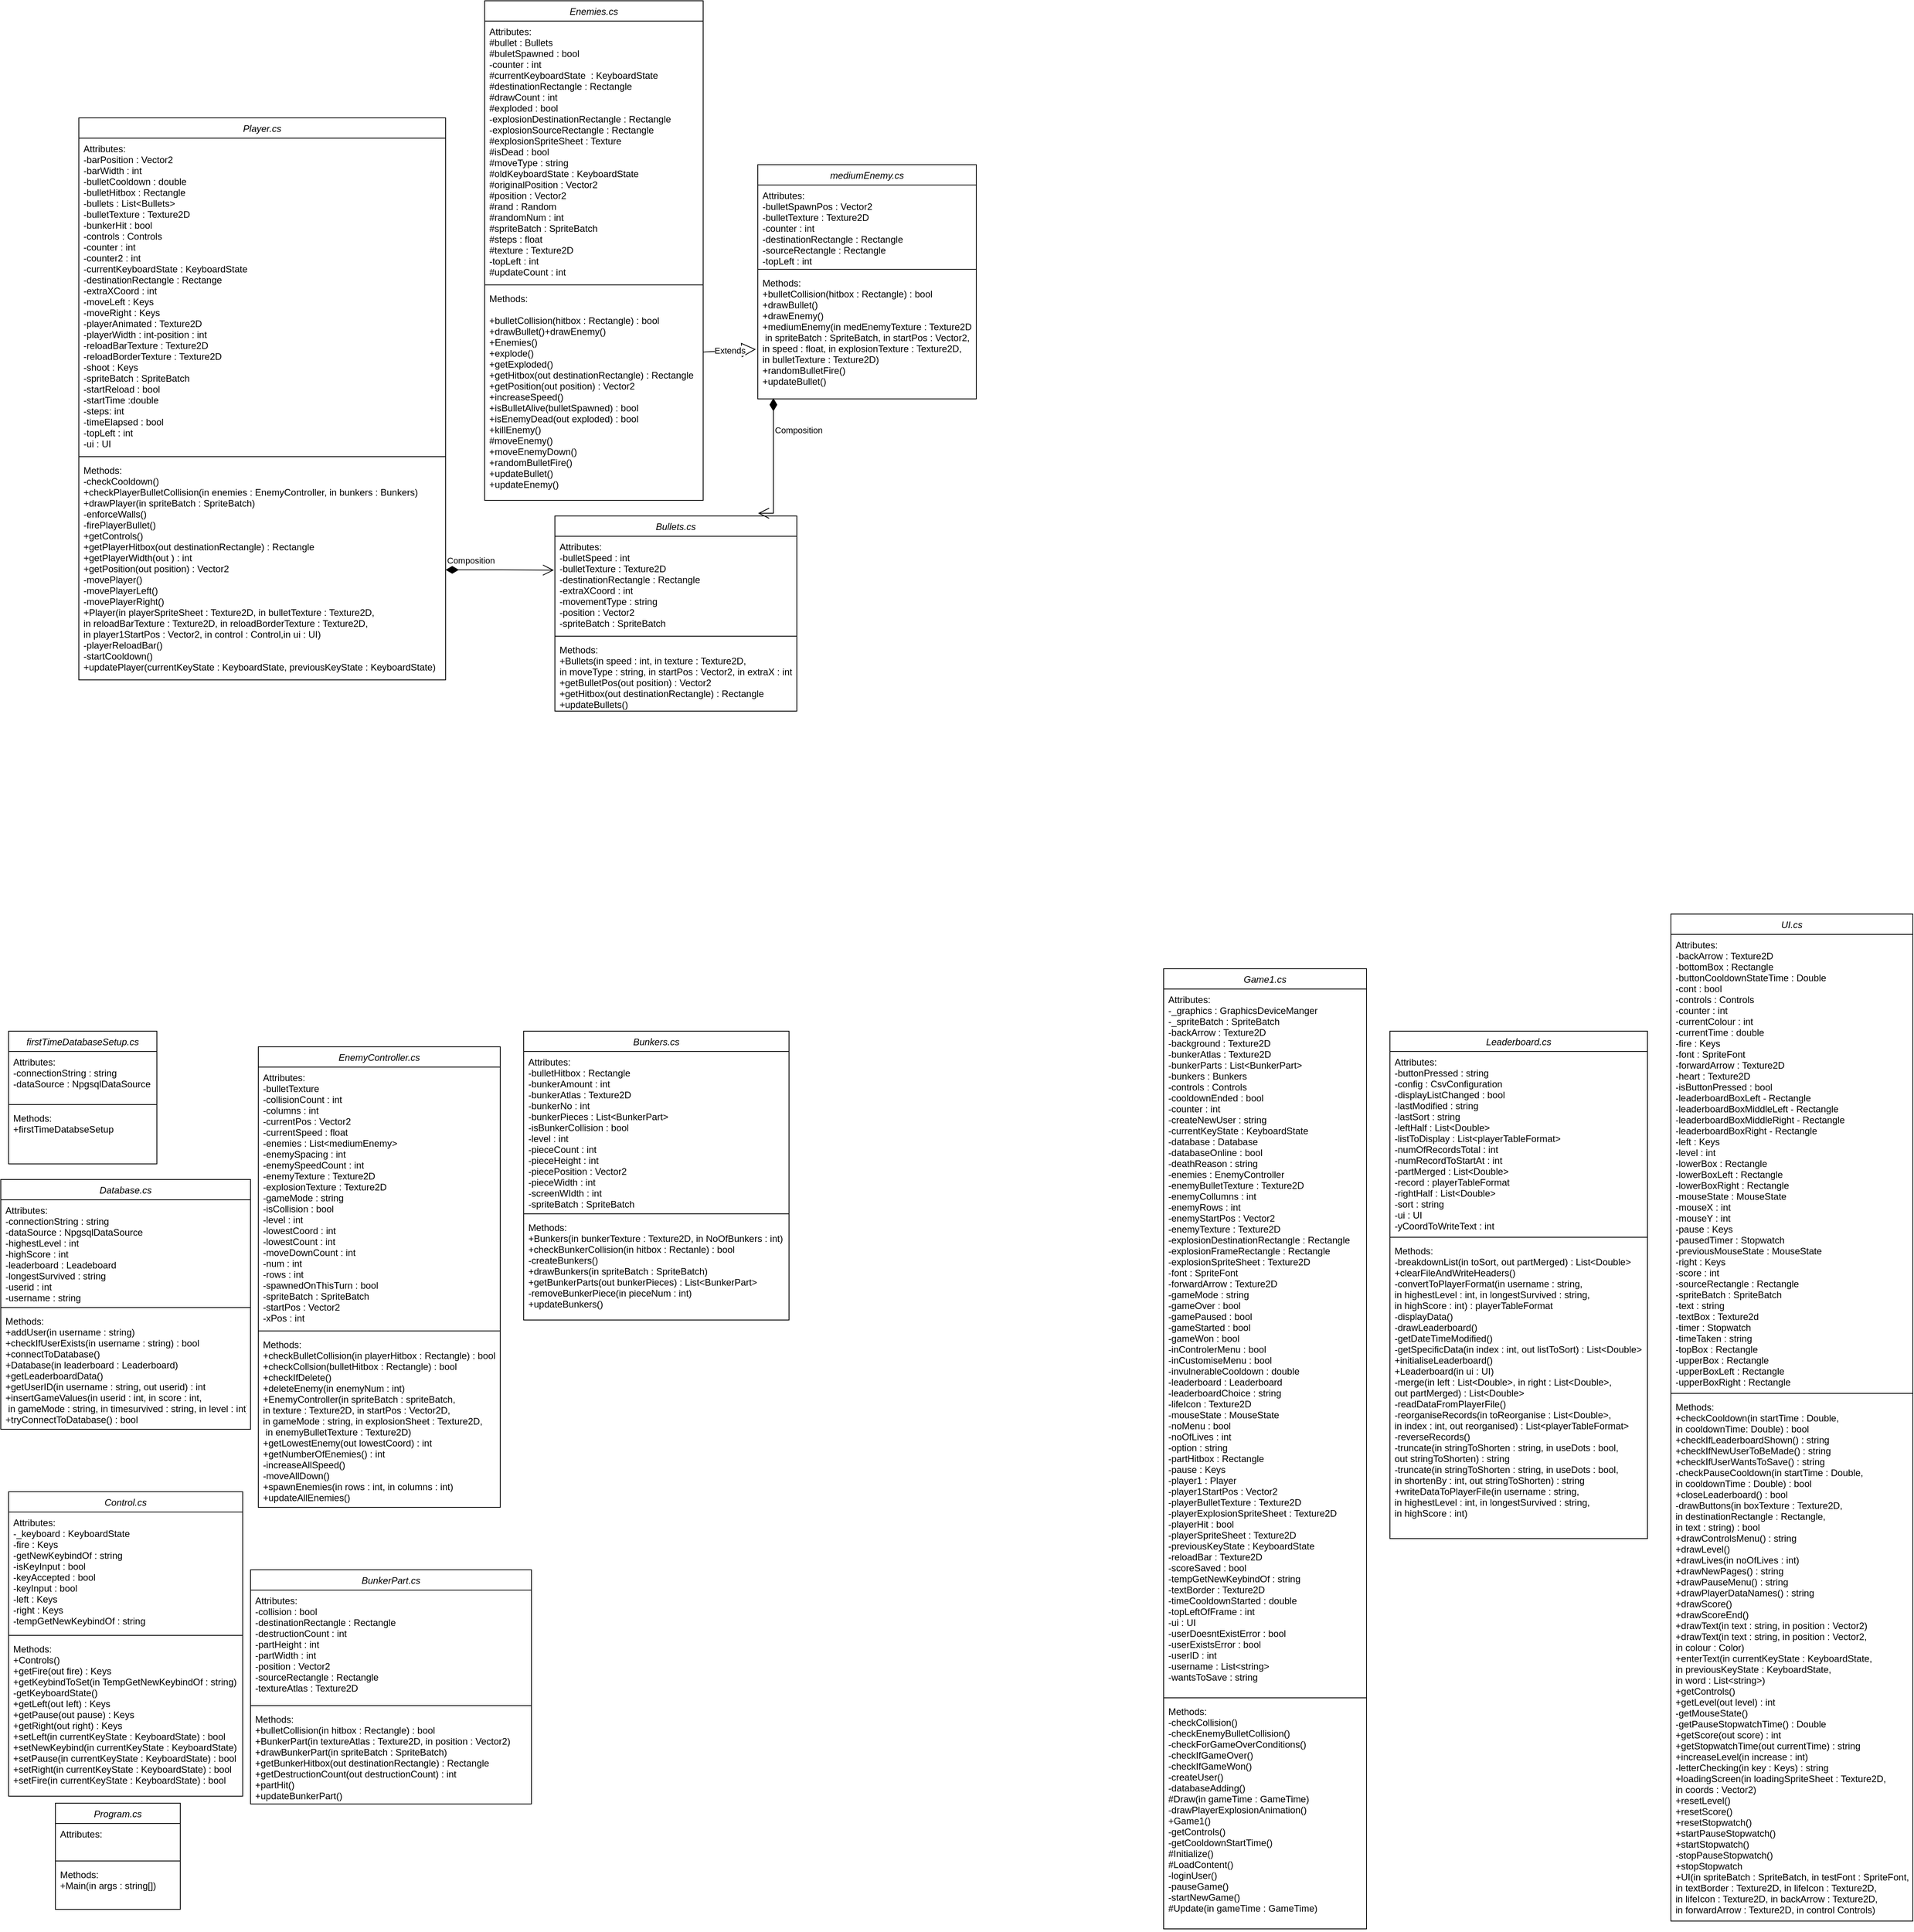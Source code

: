 <mxfile version="26.2.14">
  <diagram id="C5RBs43oDa-KdzZeNtuy" name="Page-1">
    <mxGraphModel dx="2864" dy="3422" grid="1" gridSize="10" guides="1" tooltips="1" connect="1" arrows="1" fold="1" page="1" pageScale="1" pageWidth="827" pageHeight="1169" math="0" shadow="0">
      <root>
        <mxCell id="WIyWlLk6GJQsqaUBKTNV-0" />
        <mxCell id="WIyWlLk6GJQsqaUBKTNV-1" parent="WIyWlLk6GJQsqaUBKTNV-0" />
        <mxCell id="O_Iu7wewRbFOWmEhXOTa-0" value="BunkerPart.cs" style="swimlane;fontStyle=2;align=center;verticalAlign=top;childLayout=stackLayout;horizontal=1;startSize=26;horizontalStack=0;resizeParent=1;resizeLast=0;collapsible=1;marginBottom=0;rounded=0;shadow=0;strokeWidth=1;" parent="WIyWlLk6GJQsqaUBKTNV-1" vertex="1">
          <mxGeometry x="-500" y="700" width="360" height="300" as="geometry">
            <mxRectangle x="230" y="140" width="160" height="26" as="alternateBounds" />
          </mxGeometry>
        </mxCell>
        <mxCell id="O_Iu7wewRbFOWmEhXOTa-1" value="Attributes:&#xa;-collision : bool&#xa;-destinationRectangle : Rectangle&#xa;-destructionCount : int&#xa;-partHeight : int&#xa;-partWidth : int&#xa;-position : Vector2&#xa;-sourceRectangle : Rectangle&#xa;-textureAtlas : Texture2D" style="text;align=left;verticalAlign=top;spacingLeft=4;spacingRight=4;overflow=hidden;rotatable=0;points=[[0,0.5],[1,0.5]];portConstraint=eastwest;" parent="O_Iu7wewRbFOWmEhXOTa-0" vertex="1">
          <mxGeometry y="26" width="360" height="144" as="geometry" />
        </mxCell>
        <mxCell id="O_Iu7wewRbFOWmEhXOTa-4" value="" style="line;html=1;strokeWidth=1;align=left;verticalAlign=middle;spacingTop=-1;spacingLeft=3;spacingRight=3;rotatable=0;labelPosition=right;points=[];portConstraint=eastwest;" parent="O_Iu7wewRbFOWmEhXOTa-0" vertex="1">
          <mxGeometry y="170" width="360" height="8" as="geometry" />
        </mxCell>
        <mxCell id="O_Iu7wewRbFOWmEhXOTa-5" value="Methods:&#xa;+bulletCollision(in hitbox : Rectangle) : bool&#xa;+BunkerPart(in textureAtlas : Texture2D, in position : Vector2)&#xa;+drawBunkerPart(in spriteBatch : SpriteBatch)&#xa;+getBunkerHitbox(out destinationRectangle) : Rectangle&#xa;+getDestructionCount(out destructionCount) : int&#xa;+partHit()&#xa;+updateBunkerPart()&#xa;" style="text;align=left;verticalAlign=top;spacingLeft=4;spacingRight=4;overflow=hidden;rotatable=0;points=[[0,0.5],[1,0.5]];portConstraint=eastwest;" parent="O_Iu7wewRbFOWmEhXOTa-0" vertex="1">
          <mxGeometry y="178" width="360" height="122" as="geometry" />
        </mxCell>
        <mxCell id="5pHdjBUKX7h2DvzLs-W2-0" value="UI.cs" style="swimlane;fontStyle=2;align=center;verticalAlign=top;childLayout=stackLayout;horizontal=1;startSize=26;horizontalStack=0;resizeParent=1;resizeLast=0;collapsible=1;marginBottom=0;rounded=0;shadow=0;strokeWidth=1;" parent="WIyWlLk6GJQsqaUBKTNV-1" vertex="1">
          <mxGeometry x="1320" y="-140" width="310" height="1290" as="geometry">
            <mxRectangle x="230" y="140" width="160" height="26" as="alternateBounds" />
          </mxGeometry>
        </mxCell>
        <mxCell id="5pHdjBUKX7h2DvzLs-W2-1" value="Attributes:&#xa;-backArrow : Texture2D&#xa;-bottomBox : Rectangle&#xa;-buttonCooldownStateTime : Double&#xa;-cont : bool&#xa;-controls : Controls&#xa;-counter : int&#xa;-currentColour : int&#xa;-currentTime : double&#xa;-fire : Keys&#xa;-font : SpriteFont&#xa;-forwardArrow : Texture2D&#xa;-heart : Texture2D&#xa;-isButtonPressed : bool&#xa;-leaderboardBoxLeft - Rectangle&#xa;-leaderboardBoxMiddleLeft - Rectangle&#xa;-leaderboardBoxMiddleRight - Rectangle&#xa;-leaderboardBoxRight - Rectangle&#xa;-left : Keys&#xa;-level : int&#xa;-lowerBox : Rectangle&#xa;-lowerBoxLeft : Rectangle&#xa;-lowerBoxRight : Rectangle&#xa;-mouseState : MouseState&#xa;-mouseX : int&#xa;-mouseY : int&#xa;-pause : Keys&#xa;-pausedTimer : Stopwatch&#xa;-previousMouseState : MouseState&#xa;-right : Keys&#xa;-score : int&#xa;-sourceRectangle : Rectangle&#xa;-spriteBatch : SpriteBatch&#xa;-text : string&#xa;-textBox : Texture2d&#xa;-timer : Stopwatch&#xa;-timeTaken : string&#xa;-topBox : Rectangle&#xa;-upperBox : Rectangle&#xa;-upperBoxLeft : Rectangle&#xa;-upperBoxRight : Rectangle" style="text;align=left;verticalAlign=top;spacingLeft=4;spacingRight=4;overflow=hidden;rotatable=0;points=[[0,0.5],[1,0.5]];portConstraint=eastwest;" parent="5pHdjBUKX7h2DvzLs-W2-0" vertex="1">
          <mxGeometry y="26" width="310" height="584" as="geometry" />
        </mxCell>
        <mxCell id="5pHdjBUKX7h2DvzLs-W2-2" value="" style="line;html=1;strokeWidth=1;align=left;verticalAlign=middle;spacingTop=-1;spacingLeft=3;spacingRight=3;rotatable=0;labelPosition=right;points=[];portConstraint=eastwest;" parent="5pHdjBUKX7h2DvzLs-W2-0" vertex="1">
          <mxGeometry y="610" width="310" height="8" as="geometry" />
        </mxCell>
        <mxCell id="5pHdjBUKX7h2DvzLs-W2-3" value="Methods:&#xa;+checkCooldown(in startTime : Double, &#xa;in cooldownTime: Double) : bool&#xa;+checkIfLeaderboardShown() : string&#xa;+checkIfNewUserToBeMade() : string&#xa;+checkIfUserWantsToSave() : string&#xa;-checkPauseCooldown(in startTime : Double, &#xa;in cooldownTime : Double) : bool&#xa;+closeLeaderboard() : bool&#xa;-drawButtons(in boxTexture : Texture2D, &#xa;in destinationRectangle : Rectangle, &#xa;in text : string) : bool&#xa;+drawControlsMenu() : string&#xa;+drawLevel()&#xa;+drawLives(in noOfLives : int)&#xa;+drawNewPages() : string&#xa;+drawPauseMenu() : string&#xa;+drawPlayerDataNames() : string&#xa;+drawScore()&#xa;+drawScoreEnd()&#xa;+drawText(in text : string, in position : Vector2)&#xa;+drawText(in text : string, in position : Vector2, &#xa;in colour : Color)&#xa;+enterText(in currentKeyState : KeyboardState,&#xa;in previousKeyState : KeyboardState,&#xa;in word : List&lt;string&gt;)&#xa;+getControls()&#xa;+getLevel(out level) : int&#xa;-getMouseState()&#xa;-getPauseStopwatchTime() : Double&#xa;+getScore(out score) : int&#xa;+getStopwatchTime(out currentTime) : string&#xa;+increaseLevel(in increase : int)&#xa;-letterChecking(in key : Keys) : string&#xa;+loadingScreen(in loadingSpriteSheet : Texture2D, &#xa;in coords : Vector2)&#xa;+resetLevel()&#xa;+resetScore()&#xa;+resetStopwatch()&#xa;+startPauseStopwatch()&#xa;+startStopwatch()&#xa;-stopPauseStopwatch()&#xa;+stopStopwatch&#xa;+UI(in spriteBatch : SpriteBatch, in testFont : SpriteFont,&#xa;in textBorder : Texture2D, in lifeIcon : Texture2D, &#xa;in lifeIcon : Texture2D, in backArrow : Texture2D, &#xa;in forwardArrow : Texture2D, in control Controls)" style="text;align=left;verticalAlign=top;spacingLeft=4;spacingRight=4;overflow=hidden;rotatable=0;points=[[0,0.5],[1,0.5]];portConstraint=eastwest;" parent="5pHdjBUKX7h2DvzLs-W2-0" vertex="1">
          <mxGeometry y="618" width="310" height="672" as="geometry" />
        </mxCell>
        <mxCell id="5pHdjBUKX7h2DvzLs-W2-4" value="Bunkers.cs" style="swimlane;fontStyle=2;align=center;verticalAlign=top;childLayout=stackLayout;horizontal=1;startSize=26;horizontalStack=0;resizeParent=1;resizeLast=0;collapsible=1;marginBottom=0;rounded=0;shadow=0;strokeWidth=1;" parent="WIyWlLk6GJQsqaUBKTNV-1" vertex="1">
          <mxGeometry x="-150" y="10" width="340" height="370" as="geometry">
            <mxRectangle x="230" y="140" width="160" height="26" as="alternateBounds" />
          </mxGeometry>
        </mxCell>
        <mxCell id="5pHdjBUKX7h2DvzLs-W2-5" value="Attributes:&#xa;-bulletHitbox : Rectangle&#xa;-bunkerAmount : int&#xa;-bunkerAtlas : Texture2D&#xa;-bunkerNo : int&#xa;-bunkerPieces : List&lt;BunkerPart&gt;&#xa;-isBunkerCollision : bool&#xa;-level : int&#xa;-pieceCount : int&#xa;-pieceHeight : int&#xa;-piecePosition : Vector2&#xa;-pieceWidth : int&#xa;-screenWIdth : int&#xa;-spriteBatch : SpriteBatch" style="text;align=left;verticalAlign=top;spacingLeft=4;spacingRight=4;overflow=hidden;rotatable=0;points=[[0,0.5],[1,0.5]];portConstraint=eastwest;" parent="5pHdjBUKX7h2DvzLs-W2-4" vertex="1">
          <mxGeometry y="26" width="340" height="204" as="geometry" />
        </mxCell>
        <mxCell id="5pHdjBUKX7h2DvzLs-W2-6" value="" style="line;html=1;strokeWidth=1;align=left;verticalAlign=middle;spacingTop=-1;spacingLeft=3;spacingRight=3;rotatable=0;labelPosition=right;points=[];portConstraint=eastwest;" parent="5pHdjBUKX7h2DvzLs-W2-4" vertex="1">
          <mxGeometry y="230" width="340" height="8" as="geometry" />
        </mxCell>
        <mxCell id="5pHdjBUKX7h2DvzLs-W2-7" value="Methods:&#xa;+Bunkers(in bunkerTexture : Texture2D, in NoOfBunkers : int)&#xa;+checkBunkerCollision(in hitbox : Rectanle) : bool&#xa;-createBunkers()&#xa;+drawBunkers(in spriteBatch : SpriteBatch)&#xa;+getBunkerParts(out bunkerPieces) : List&lt;BunkerPart&gt;&#xa;-removeBunkerPiece(in pieceNum : int)&#xa;+updateBunkers()" style="text;align=left;verticalAlign=top;spacingLeft=4;spacingRight=4;overflow=hidden;rotatable=0;points=[[0,0.5],[1,0.5]];portConstraint=eastwest;" parent="5pHdjBUKX7h2DvzLs-W2-4" vertex="1">
          <mxGeometry y="238" width="340" height="132" as="geometry" />
        </mxCell>
        <mxCell id="puJlVjGl2N-9wqyJ1BMS-0" value="Program.cs" style="swimlane;fontStyle=2;align=center;verticalAlign=top;childLayout=stackLayout;horizontal=1;startSize=26;horizontalStack=0;resizeParent=1;resizeLast=0;collapsible=1;marginBottom=0;rounded=0;shadow=0;strokeWidth=1;" parent="WIyWlLk6GJQsqaUBKTNV-1" vertex="1">
          <mxGeometry x="-750" y="999" width="160" height="136" as="geometry">
            <mxRectangle x="230" y="140" width="160" height="26" as="alternateBounds" />
          </mxGeometry>
        </mxCell>
        <mxCell id="puJlVjGl2N-9wqyJ1BMS-1" value="Attributes:&#xa;" style="text;align=left;verticalAlign=top;spacingLeft=4;spacingRight=4;overflow=hidden;rotatable=0;points=[[0,0.5],[1,0.5]];portConstraint=eastwest;" parent="puJlVjGl2N-9wqyJ1BMS-0" vertex="1">
          <mxGeometry y="26" width="160" height="44" as="geometry" />
        </mxCell>
        <mxCell id="puJlVjGl2N-9wqyJ1BMS-2" value="" style="line;html=1;strokeWidth=1;align=left;verticalAlign=middle;spacingTop=-1;spacingLeft=3;spacingRight=3;rotatable=0;labelPosition=right;points=[];portConstraint=eastwest;" parent="puJlVjGl2N-9wqyJ1BMS-0" vertex="1">
          <mxGeometry y="70" width="160" height="8" as="geometry" />
        </mxCell>
        <mxCell id="puJlVjGl2N-9wqyJ1BMS-3" value="Methods:&#xa;+Main(in args : string[])" style="text;align=left;verticalAlign=top;spacingLeft=4;spacingRight=4;overflow=hidden;rotatable=0;points=[[0,0.5],[1,0.5]];portConstraint=eastwest;" parent="puJlVjGl2N-9wqyJ1BMS-0" vertex="1">
          <mxGeometry y="78" width="160" height="58" as="geometry" />
        </mxCell>
        <mxCell id="puJlVjGl2N-9wqyJ1BMS-4" value="firstTimeDatabaseSetup.cs" style="swimlane;fontStyle=2;align=center;verticalAlign=top;childLayout=stackLayout;horizontal=1;startSize=26;horizontalStack=0;resizeParent=1;resizeLast=0;collapsible=1;marginBottom=0;rounded=0;shadow=0;strokeWidth=1;" parent="WIyWlLk6GJQsqaUBKTNV-1" vertex="1">
          <mxGeometry x="-810" y="10" width="190" height="170" as="geometry">
            <mxRectangle x="230" y="140" width="160" height="26" as="alternateBounds" />
          </mxGeometry>
        </mxCell>
        <mxCell id="puJlVjGl2N-9wqyJ1BMS-5" value="Attributes:&#xa;-connectionString : string&#xa;-dataSource : NpgsqlDataSource" style="text;align=left;verticalAlign=top;spacingLeft=4;spacingRight=4;overflow=hidden;rotatable=0;points=[[0,0.5],[1,0.5]];portConstraint=eastwest;" parent="puJlVjGl2N-9wqyJ1BMS-4" vertex="1">
          <mxGeometry y="26" width="190" height="64" as="geometry" />
        </mxCell>
        <mxCell id="puJlVjGl2N-9wqyJ1BMS-6" value="" style="line;html=1;strokeWidth=1;align=left;verticalAlign=middle;spacingTop=-1;spacingLeft=3;spacingRight=3;rotatable=0;labelPosition=right;points=[];portConstraint=eastwest;" parent="puJlVjGl2N-9wqyJ1BMS-4" vertex="1">
          <mxGeometry y="90" width="190" height="8" as="geometry" />
        </mxCell>
        <mxCell id="puJlVjGl2N-9wqyJ1BMS-7" value="Methods:&#xa;+firstTimeDatabseSetup" style="text;align=left;verticalAlign=top;spacingLeft=4;spacingRight=4;overflow=hidden;rotatable=0;points=[[0,0.5],[1,0.5]];portConstraint=eastwest;" parent="puJlVjGl2N-9wqyJ1BMS-4" vertex="1">
          <mxGeometry y="98" width="190" height="58" as="geometry" />
        </mxCell>
        <mxCell id="puJlVjGl2N-9wqyJ1BMS-8" value="Database.cs" style="swimlane;fontStyle=2;align=center;verticalAlign=top;childLayout=stackLayout;horizontal=1;startSize=26;horizontalStack=0;resizeParent=1;resizeLast=0;collapsible=1;marginBottom=0;rounded=0;shadow=0;strokeWidth=1;" parent="WIyWlLk6GJQsqaUBKTNV-1" vertex="1">
          <mxGeometry x="-820" y="200" width="320" height="320" as="geometry">
            <mxRectangle x="230" y="140" width="160" height="26" as="alternateBounds" />
          </mxGeometry>
        </mxCell>
        <mxCell id="puJlVjGl2N-9wqyJ1BMS-9" value="Attributes:&#xa;-connectionString : string&#xa;-dataSource : NpgsqlDataSource&#xa;-highestLevel : int&#xa;-highScore : int&#xa;-leaderboard : Leadeboard&#xa;-longestSurvived : string&#xa;-userid : int&#xa;-username : string" style="text;align=left;verticalAlign=top;spacingLeft=4;spacingRight=4;overflow=hidden;rotatable=0;points=[[0,0.5],[1,0.5]];portConstraint=eastwest;" parent="puJlVjGl2N-9wqyJ1BMS-8" vertex="1">
          <mxGeometry y="26" width="320" height="134" as="geometry" />
        </mxCell>
        <mxCell id="puJlVjGl2N-9wqyJ1BMS-10" value="" style="line;html=1;strokeWidth=1;align=left;verticalAlign=middle;spacingTop=-1;spacingLeft=3;spacingRight=3;rotatable=0;labelPosition=right;points=[];portConstraint=eastwest;" parent="puJlVjGl2N-9wqyJ1BMS-8" vertex="1">
          <mxGeometry y="160" width="320" height="8" as="geometry" />
        </mxCell>
        <mxCell id="puJlVjGl2N-9wqyJ1BMS-11" value="Methods:&#xa;+addUser(in username : string)&#xa;+checkIfUserExists(in username : string) : bool&#xa;+connectToDatabase()&#xa;+Database(in leaderboard : Leaderboard)&#xa;+getLeaderboardData()&#xa;+getUserID(in username : string, out userid) : int&#xa;+insertGameValues(in userid : int, in score : int,&#xa; in gameMode : string, in timesurvived : string, in level : int)&#xa;+tryConnectToDatabase() : bool" style="text;align=left;verticalAlign=top;spacingLeft=4;spacingRight=4;overflow=hidden;rotatable=0;points=[[0,0.5],[1,0.5]];portConstraint=eastwest;" parent="puJlVjGl2N-9wqyJ1BMS-8" vertex="1">
          <mxGeometry y="168" width="320" height="152" as="geometry" />
        </mxCell>
        <mxCell id="puJlVjGl2N-9wqyJ1BMS-13" value="Player.cs" style="swimlane;fontStyle=2;align=center;verticalAlign=top;childLayout=stackLayout;horizontal=1;startSize=26;horizontalStack=0;resizeParent=1;resizeLast=0;collapsible=1;marginBottom=0;rounded=0;shadow=0;strokeWidth=1;" parent="WIyWlLk6GJQsqaUBKTNV-1" vertex="1">
          <mxGeometry x="-720" y="-1160" width="470" height="720" as="geometry">
            <mxRectangle x="230" y="140" width="160" height="26" as="alternateBounds" />
          </mxGeometry>
        </mxCell>
        <mxCell id="puJlVjGl2N-9wqyJ1BMS-14" value="Attributes:&#xa;-barPosition : Vector2&#xa;-barWidth : int&#xa;-bulletCooldown : double&#xa;-bulletHitbox : Rectangle&#xa;-bullets : List&lt;Bullets&gt;&#xa;-bulletTexture : Texture2D&#xa;-bunkerHit : bool&#xa;-controls : Controls&#xa;-counter : int&#xa;-counter2 : int&#xa;-currentKeyboardState : KeyboardState&#xa;-destinationRectangle : Rectange&#xa;-extraXCoord : int&#xa;-moveLeft : Keys&#xa;-moveRight : Keys&#xa;-playerAnimated : Texture2D&#xa;-playerWidth : int-position : int&#xa;-reloadBarTexture : Texture2D&#xa;-reloadBorderTexture : Texture2D&#xa;-shoot : Keys&#xa;-spriteBatch : SpriteBatch&#xa;-startReload : bool&#xa;-startTime :double&#xa;-steps: int&#xa;-timeElapsed : bool&#xa;-topLeft : int&#xa;-ui : UI" style="text;align=left;verticalAlign=top;spacingLeft=4;spacingRight=4;overflow=hidden;rotatable=0;points=[[0,0.5],[1,0.5]];portConstraint=eastwest;" parent="puJlVjGl2N-9wqyJ1BMS-13" vertex="1">
          <mxGeometry y="26" width="470" height="404" as="geometry" />
        </mxCell>
        <mxCell id="puJlVjGl2N-9wqyJ1BMS-15" value="" style="line;html=1;strokeWidth=1;align=left;verticalAlign=middle;spacingTop=-1;spacingLeft=3;spacingRight=3;rotatable=0;labelPosition=right;points=[];portConstraint=eastwest;" parent="puJlVjGl2N-9wqyJ1BMS-13" vertex="1">
          <mxGeometry y="430" width="470" height="8" as="geometry" />
        </mxCell>
        <mxCell id="puJlVjGl2N-9wqyJ1BMS-16" value="Methods:&#xa;-checkCooldown()&#xa;+checkPlayerBulletCollision(in enemies : EnemyController, in bunkers : Bunkers)&#xa;+drawPlayer(in spriteBatch : SpriteBatch)&#xa;-enforceWalls()&#xa;-firePlayerBullet()&#xa;+getControls()&#xa;+getPlayerHitbox(out destinationRectangle) : Rectangle&#xa;+getPlayerWidth(out ) : int&#xa;+getPosition(out position) : Vector2&#xa;-movePlayer()&#xa;-movePlayerLeft()&#xa;-movePlayerRight()&#xa;+Player(in playerSpriteSheet : Texture2D, in bulletTexture : Texture2D, &#xa;in reloadBarTexture : Texture2D, in reloadBorderTexture : Texture2D,&#xa;in player1StartPos : Vector2, in control : Control,in ui : UI)&#xa;-playerReloadBar()&#xa;-startCooldown()&#xa;+updatePlayer(currentKeyState : KeyboardState, previousKeyState : KeyboardState)" style="text;align=left;verticalAlign=top;spacingLeft=4;spacingRight=4;overflow=hidden;rotatable=0;points=[[0,0.5],[1,0.5]];portConstraint=eastwest;" parent="puJlVjGl2N-9wqyJ1BMS-13" vertex="1">
          <mxGeometry y="438" width="470" height="282" as="geometry" />
        </mxCell>
        <mxCell id="puJlVjGl2N-9wqyJ1BMS-17" value="Control.cs" style="swimlane;fontStyle=2;align=center;verticalAlign=top;childLayout=stackLayout;horizontal=1;startSize=26;horizontalStack=0;resizeParent=1;resizeLast=0;collapsible=1;marginBottom=0;rounded=0;shadow=0;strokeWidth=1;" parent="WIyWlLk6GJQsqaUBKTNV-1" vertex="1">
          <mxGeometry x="-810" y="600" width="300" height="390" as="geometry">
            <mxRectangle x="230" y="140" width="160" height="26" as="alternateBounds" />
          </mxGeometry>
        </mxCell>
        <mxCell id="puJlVjGl2N-9wqyJ1BMS-18" value="Attributes:&#xa;-_keyboard : KeyboardState&#xa;-fire : Keys&#xa;-getNewKeybindOf : string&#xa;-isKeyInput : bool&#xa;-keyAccepted : bool&#xa;-keyInput : bool&#xa;-left : Keys&#xa;-right : Keys&#xa;-tempGetNewKeybindOf : string" style="text;align=left;verticalAlign=top;spacingLeft=4;spacingRight=4;overflow=hidden;rotatable=0;points=[[0,0.5],[1,0.5]];portConstraint=eastwest;" parent="puJlVjGl2N-9wqyJ1BMS-17" vertex="1">
          <mxGeometry y="26" width="300" height="154" as="geometry" />
        </mxCell>
        <mxCell id="puJlVjGl2N-9wqyJ1BMS-19" value="" style="line;html=1;strokeWidth=1;align=left;verticalAlign=middle;spacingTop=-1;spacingLeft=3;spacingRight=3;rotatable=0;labelPosition=right;points=[];portConstraint=eastwest;" parent="puJlVjGl2N-9wqyJ1BMS-17" vertex="1">
          <mxGeometry y="180" width="300" height="8" as="geometry" />
        </mxCell>
        <mxCell id="puJlVjGl2N-9wqyJ1BMS-20" value="Methods:&#xa;+Controls()&#xa;+getFire(out fire) : Keys&#xa;+getKeybindToSet(in TempGetNewKeybindOf : string)&#xa;-getKeyboardState()&#xa;+getLeft(out left) : Keys&#xa;+getPause(out pause) : Keys&#xa;+getRight(out right) : Keys&#xa;+setLeft(in currentKeyState : KeyboardState) : bool&#xa;+setNewKeybind(in currentKeyState : KeyboardState)&#xa;+setPause(in currentKeyState : KeyboardState) : bool&#xa;+setRight(in currentKeyState : KeyboardState) : bool&#xa;+setFire(in currentKeyState : KeyboardState) : bool" style="text;align=left;verticalAlign=top;spacingLeft=4;spacingRight=4;overflow=hidden;rotatable=0;points=[[0,0.5],[1,0.5]];portConstraint=eastwest;" parent="puJlVjGl2N-9wqyJ1BMS-17" vertex="1">
          <mxGeometry y="188" width="300" height="202" as="geometry" />
        </mxCell>
        <mxCell id="6Az2789tN1aCk9sbKC3_-0" value="Bullets.cs" style="swimlane;fontStyle=2;align=center;verticalAlign=top;childLayout=stackLayout;horizontal=1;startSize=26;horizontalStack=0;resizeParent=1;resizeLast=0;collapsible=1;marginBottom=0;rounded=0;shadow=0;strokeWidth=1;" parent="WIyWlLk6GJQsqaUBKTNV-1" vertex="1">
          <mxGeometry x="-110" y="-650" width="310" height="250" as="geometry">
            <mxRectangle x="230" y="140" width="160" height="26" as="alternateBounds" />
          </mxGeometry>
        </mxCell>
        <mxCell id="6Az2789tN1aCk9sbKC3_-1" value="Attributes:&#xa;-bulletSpeed : int&#xa;-bulletTexture : Texture2D&#xa;-destinationRectangle : Rectangle&#xa;-extraXCoord : int&#xa;-movementType : string&#xa;-position : Vector2&#xa;-spriteBatch : SpriteBatch" style="text;align=left;verticalAlign=top;spacingLeft=4;spacingRight=4;overflow=hidden;rotatable=0;points=[[0,0.5],[1,0.5]];portConstraint=eastwest;" parent="6Az2789tN1aCk9sbKC3_-0" vertex="1">
          <mxGeometry y="26" width="310" height="124" as="geometry" />
        </mxCell>
        <mxCell id="6Az2789tN1aCk9sbKC3_-2" value="" style="line;html=1;strokeWidth=1;align=left;verticalAlign=middle;spacingTop=-1;spacingLeft=3;spacingRight=3;rotatable=0;labelPosition=right;points=[];portConstraint=eastwest;" parent="6Az2789tN1aCk9sbKC3_-0" vertex="1">
          <mxGeometry y="150" width="310" height="8" as="geometry" />
        </mxCell>
        <mxCell id="6Az2789tN1aCk9sbKC3_-3" value="Methods:&#xa;+Bullets(in speed : int, in texture : Texture2D, &#xa;in moveType : string, in startPos : Vector2, in extraX : int&#xa;+getBulletPos(out position) : Vector2&#xa;+getHitbox(out destinationRectangle) : Rectangle&#xa;+updateBullets()" style="text;align=left;verticalAlign=top;spacingLeft=4;spacingRight=4;overflow=hidden;rotatable=0;points=[[0,0.5],[1,0.5]];portConstraint=eastwest;" parent="6Az2789tN1aCk9sbKC3_-0" vertex="1">
          <mxGeometry y="158" width="310" height="92" as="geometry" />
        </mxCell>
        <mxCell id="6Az2789tN1aCk9sbKC3_-4" value="EnemyController.cs" style="swimlane;fontStyle=2;align=center;verticalAlign=top;childLayout=stackLayout;horizontal=1;startSize=26;horizontalStack=0;resizeParent=1;resizeLast=0;collapsible=1;marginBottom=0;rounded=0;shadow=0;strokeWidth=1;" parent="WIyWlLk6GJQsqaUBKTNV-1" vertex="1">
          <mxGeometry x="-490" y="30" width="310" height="590" as="geometry">
            <mxRectangle x="230" y="140" width="160" height="26" as="alternateBounds" />
          </mxGeometry>
        </mxCell>
        <mxCell id="6Az2789tN1aCk9sbKC3_-5" value="Attributes:&#xa;-bulletTexture&#xa;-collisionCount : int&#xa;-columns : int&#xa;-currentPos : Vector2&#xa;-currentSpeed : float&#xa;-enemies : List&lt;mediumEnemy&gt;&#xa;-enemySpacing : int&#xa;-enemySpeedCount : int&#xa;-enemyTexture : Texture2D&#xa;-explosionTexture : Texture2D&#xa;-gameMode : string&#xa;-isCollision : bool&#xa;-level : int&#xa;-lowestCoord : int&#xa;-lowestCount : int&#xa;-moveDownCount : int&#xa;-num : int&#xa;-rows : int&#xa;-spawnedOnThisTurn : bool&#xa;-spriteBatch : SpriteBatch&#xa;-startPos : Vector2&#xa;-xPos : int" style="text;align=left;verticalAlign=top;spacingLeft=4;spacingRight=4;overflow=hidden;rotatable=0;points=[[0,0.5],[1,0.5]];portConstraint=eastwest;" parent="6Az2789tN1aCk9sbKC3_-4" vertex="1">
          <mxGeometry y="26" width="310" height="334" as="geometry" />
        </mxCell>
        <mxCell id="6Az2789tN1aCk9sbKC3_-6" value="" style="line;html=1;strokeWidth=1;align=left;verticalAlign=middle;spacingTop=-1;spacingLeft=3;spacingRight=3;rotatable=0;labelPosition=right;points=[];portConstraint=eastwest;" parent="6Az2789tN1aCk9sbKC3_-4" vertex="1">
          <mxGeometry y="360" width="310" height="8" as="geometry" />
        </mxCell>
        <mxCell id="6Az2789tN1aCk9sbKC3_-7" value="Methods:&#xa;+checkBulletCollision(in playerHitbox : Rectangle) : bool&#xa;+checkCollsion(bulletHitbox : Rectangle) : bool&#xa;+checkIfDelete()&#xa;+deleteEnemy(in enemyNum : int)&#xa;+EnemyController(in spriteBatch : spriteBatch, &#xa;in texture : Texture2D, in startPos : Vector2D, &#xa;in gameMode : string, in explosionSheet : Texture2D,&#xa; in enemyBulletTexture : Texture2D)&#xa;+getLowestEnemy(out lowestCoord) : int&#xa;+getNumberOfEnemies() : int&#xa;-increaseAllSpeed()&#xa;-moveAllDown()&#xa;+spawnEnemies(in rows : int, in columns : int)&#xa;+updateAllEnemies()" style="text;align=left;verticalAlign=top;spacingLeft=4;spacingRight=4;overflow=hidden;rotatable=0;points=[[0,0.5],[1,0.5]];portConstraint=eastwest;" parent="6Az2789tN1aCk9sbKC3_-4" vertex="1">
          <mxGeometry y="368" width="310" height="222" as="geometry" />
        </mxCell>
        <mxCell id="6Az2789tN1aCk9sbKC3_-8" value="Game1.cs" style="swimlane;fontStyle=2;align=center;verticalAlign=top;childLayout=stackLayout;horizontal=1;startSize=26;horizontalStack=0;resizeParent=1;resizeLast=0;collapsible=1;marginBottom=0;rounded=0;shadow=0;strokeWidth=1;" parent="WIyWlLk6GJQsqaUBKTNV-1" vertex="1">
          <mxGeometry x="670" y="-70" width="260" height="1230" as="geometry">
            <mxRectangle x="230" y="140" width="160" height="26" as="alternateBounds" />
          </mxGeometry>
        </mxCell>
        <mxCell id="6Az2789tN1aCk9sbKC3_-9" value="Attributes:&#xa;-_graphics : GraphicsDeviceManger&#xa;-_spriteBatch : SpriteBatch&#xa;-backArrow : Texture2D&#xa;-background : Texture2D&#xa;-bunkerAtlas : Texture2D&#xa;-bunkerParts : List&lt;BunkerPart&gt;&#xa;-bunkers : Bunkers&#xa;-controls : Controls&#xa;-cooldownEnded : bool&#xa;-counter : int&#xa;-createNewUser : string&#xa;-currentKeyState : KeyboardState&#xa;-database : Database&#xa;-databaseOnline : bool&#xa;-deathReason : string&#xa;-enemies : EnemyController&#xa;-enemyBulletTexture : Texture2D&#xa;-enemyCollumns : int&#xa;-enemyRows : int&#xa;-enemyStartPos : Vector2&#xa;-enemyTexture : Texture2D&#xa;-explosionDestinationRectangle : Rectangle&#xa;-explosionFrameRectangle : Rectangle&#xa;-explosionSpriteSheet : Texture2D&#xa;-font : SpriteFont&#xa;-forwardArrow : Texture2D&#xa;-gameMode : string&#xa;-gameOver : bool&#xa;-gamePaused : bool&#xa;-gameStarted : bool&#xa;-gameWon : bool&#xa;-inControlerMenu : bool&#xa;-inCustomiseMenu : bool&#xa;-invulnerableCooldown : double&#xa;-leaderboard : Leaderboard&#xa;-leaderboardChoice : string&#xa;-lifeIcon : Texture2D&#xa;-mouseState : MouseState&#xa;-noMenu : bool&#xa;-noOfLives : int&#xa;-option : string&#xa;-partHitbox : Rectangle&#xa;-pause : Keys&#xa;-player1 : Player&#xa;-player1StartPos : Vector2&#xa;-playerBulletTexture : Texture2D&#xa;-playerExplosionSpriteSheet : Texture2D&#xa;-playerHit : bool&#xa;-playerSpriteSheet : Texture2D&#xa;-previousKeyState : KeyboardState&#xa;-reloadBar : Texture2D&#xa;-scoreSaved : bool&#xa;-tempGetNewKeybindOf : string&#xa;-textBorder : Texture2D&#xa;-timeCooldownStarted : double&#xa;-topLeftOfFrame : int&#xa;-ui : UI&#xa;-userDoesntExistError : bool&#xa;-userExistsError : bool&#xa;-userID : int&#xa;-username : List&lt;string&gt;&#xa;-wantsToSave : string" style="text;align=left;verticalAlign=top;spacingLeft=4;spacingRight=4;overflow=hidden;rotatable=0;points=[[0,0.5],[1,0.5]];portConstraint=eastwest;" parent="6Az2789tN1aCk9sbKC3_-8" vertex="1">
          <mxGeometry y="26" width="260" height="904" as="geometry" />
        </mxCell>
        <mxCell id="6Az2789tN1aCk9sbKC3_-10" value="" style="line;html=1;strokeWidth=1;align=left;verticalAlign=middle;spacingTop=-1;spacingLeft=3;spacingRight=3;rotatable=0;labelPosition=right;points=[];portConstraint=eastwest;" parent="6Az2789tN1aCk9sbKC3_-8" vertex="1">
          <mxGeometry y="930" width="260" height="8" as="geometry" />
        </mxCell>
        <mxCell id="6Az2789tN1aCk9sbKC3_-11" value="Methods:&#xa;-checkCollision()&#xa;-checkEnemyBulletCollision()&#xa;-checkForGameOverConditions()&#xa;-checkIfGameOver()&#xa;-checkIfGameWon()&#xa;-createUser()&#xa;-databaseAdding()&#xa;#Draw(in gameTime : GameTime)&#xa;-drawPlayerExplosionAnimation()&#xa;+Game1()&#xa;-getControls()&#xa;-getCooldownStartTime()&#xa;#Initialize()&#xa;#LoadContent()&#xa;-loginUser()&#xa;-pauseGame()&#xa;-startNewGame()&#xa;#Update(in gameTime : GameTime)" style="text;align=left;verticalAlign=top;spacingLeft=4;spacingRight=4;overflow=hidden;rotatable=0;points=[[0,0.5],[1,0.5]];portConstraint=eastwest;" parent="6Az2789tN1aCk9sbKC3_-8" vertex="1">
          <mxGeometry y="938" width="260" height="292" as="geometry" />
        </mxCell>
        <mxCell id="6Az2789tN1aCk9sbKC3_-16" value="Leaderboard.cs" style="swimlane;fontStyle=2;align=center;verticalAlign=top;childLayout=stackLayout;horizontal=1;startSize=26;horizontalStack=0;resizeParent=1;resizeLast=0;collapsible=1;marginBottom=0;rounded=0;shadow=0;strokeWidth=1;" parent="WIyWlLk6GJQsqaUBKTNV-1" vertex="1">
          <mxGeometry x="960" y="10" width="330" height="650" as="geometry">
            <mxRectangle x="230" y="140" width="160" height="26" as="alternateBounds" />
          </mxGeometry>
        </mxCell>
        <mxCell id="6Az2789tN1aCk9sbKC3_-17" value="Attributes:&#xa;-buttonPressed : string&#xa;-config : CsvConfiguration&#xa;-displayListChanged : bool&#xa;-lastModified : string&#xa;-lastSort : string&#xa;-leftHalf : List&lt;Double&gt;&#xa;-listToDisplay : List&lt;playerTableFormat&gt;&#xa;-numOfRecordsTotal : int&#xa;-numRecordToStartAt : int&#xa;-partMerged : List&lt;Double&gt;&#xa;-record : playerTableFormat&#xa;-rightHalf : List&lt;Double&gt;&#xa;-sort : string&#xa;-ui : UI&#xa;-yCoordToWriteText : int" style="text;align=left;verticalAlign=top;spacingLeft=4;spacingRight=4;overflow=hidden;rotatable=0;points=[[0,0.5],[1,0.5]];portConstraint=eastwest;" parent="6Az2789tN1aCk9sbKC3_-16" vertex="1">
          <mxGeometry y="26" width="330" height="234" as="geometry" />
        </mxCell>
        <mxCell id="6Az2789tN1aCk9sbKC3_-18" value="" style="line;html=1;strokeWidth=1;align=left;verticalAlign=middle;spacingTop=-1;spacingLeft=3;spacingRight=3;rotatable=0;labelPosition=right;points=[];portConstraint=eastwest;" parent="6Az2789tN1aCk9sbKC3_-16" vertex="1">
          <mxGeometry y="260" width="330" height="8" as="geometry" />
        </mxCell>
        <mxCell id="6Az2789tN1aCk9sbKC3_-19" value="Methods:&#xa;-breakdownList(in toSort, out partMerged) : List&lt;Double&gt;&#xa;+clearFileAndWriteHeaders()&#xa;-convertToPlayerFormat(in username : string, &#xa;in highestLevel : int, in longestSurvived : string, &#xa;in highScore : int) : playerTableFormat&#xa;-displayData()&#xa;-drawLeaderboard()&#xa;-getDateTimeModified()&#xa;-getSpecificData(in index : int, out listToSort) : List&lt;Double&gt;&#xa;+initialiseLeaderboard()&#xa;+Leaderboard(in ui : UI)&#xa;-merge(in left : List&lt;Double&gt;, in right : List&lt;Double&gt;, &#xa;out partMerged) : List&lt;Double&gt;&#xa;-readDataFromPlayerFile()&#xa;-reorganiseRecords(in toReorganise : List&lt;Double&gt;, &#xa;in index : int, out reorganised) : List&lt;playerTableFormat&gt;&#xa;-reverseRecords()&#xa;-truncate(in stringToShorten : string, in useDots : bool, &#xa;out stringToShorten) : string&#xa;-truncate(in stringToShorten : string, in useDots : bool, &#xa;in shortenBy : int, out stringToShorten) : string&#xa;+writeDataToPlayerFile(in username : string, &#xa;in highestLevel : int, in longestSurvived : string, &#xa;in highScore : int)&#xa;" style="text;align=left;verticalAlign=top;spacingLeft=4;spacingRight=4;overflow=hidden;rotatable=0;points=[[0,0.5],[1,0.5]];portConstraint=eastwest;" parent="6Az2789tN1aCk9sbKC3_-16" vertex="1">
          <mxGeometry y="268" width="330" height="382" as="geometry" />
        </mxCell>
        <mxCell id="UGUPDbR0L_baaCXphhtI-0" value="mediumEnemy.cs" style="swimlane;fontStyle=2;align=center;verticalAlign=top;childLayout=stackLayout;horizontal=1;startSize=26;horizontalStack=0;resizeParent=1;resizeLast=0;collapsible=1;marginBottom=0;rounded=0;shadow=0;strokeWidth=1;" vertex="1" parent="WIyWlLk6GJQsqaUBKTNV-1">
          <mxGeometry x="150" y="-1100" width="280" height="300" as="geometry">
            <mxRectangle x="230" y="140" width="160" height="26" as="alternateBounds" />
          </mxGeometry>
        </mxCell>
        <mxCell id="UGUPDbR0L_baaCXphhtI-1" value="Attributes:&#xa;-bulletSpawnPos : Vector2&#xa;-bulletTexture : Texture2D&#xa;-counter : int&#xa;-destinationRectangle : Rectangle&#xa;-sourceRectangle : Rectangle&#xa;-topLeft : int" style="text;align=left;verticalAlign=top;spacingLeft=4;spacingRight=4;overflow=hidden;rotatable=0;points=[[0,0.5],[1,0.5]];portConstraint=eastwest;" vertex="1" parent="UGUPDbR0L_baaCXphhtI-0">
          <mxGeometry y="26" width="280" height="104" as="geometry" />
        </mxCell>
        <mxCell id="UGUPDbR0L_baaCXphhtI-2" value="" style="line;html=1;strokeWidth=1;align=left;verticalAlign=middle;spacingTop=-1;spacingLeft=3;spacingRight=3;rotatable=0;labelPosition=right;points=[];portConstraint=eastwest;" vertex="1" parent="UGUPDbR0L_baaCXphhtI-0">
          <mxGeometry y="130" width="280" height="8" as="geometry" />
        </mxCell>
        <mxCell id="UGUPDbR0L_baaCXphhtI-3" value="Methods:&#xa;+bulletCollision(hitbox : Rectangle) : bool&#xa;+drawBullet()&#xa;+drawEnemy()&#xa;+mediumEnemy(in medEnemyTexture : Texture2D,&#xa; in spriteBatch : SpriteBatch, in startPos : Vector2,&#xa;in speed : float, in explosionTexture : Texture2D, &#xa;in bulletTexture : Texture2D)&#xa;+randomBulletFire()&#xa;+updateBullet()&#xa;" style="text;align=left;verticalAlign=top;spacingLeft=4;spacingRight=4;overflow=hidden;rotatable=0;points=[[0,0.5],[1,0.5]];portConstraint=eastwest;" vertex="1" parent="UGUPDbR0L_baaCXphhtI-0">
          <mxGeometry y="138" width="280" height="162" as="geometry" />
        </mxCell>
        <mxCell id="UGUPDbR0L_baaCXphhtI-5" value="Enemies.cs" style="swimlane;fontStyle=2;align=center;verticalAlign=top;childLayout=stackLayout;horizontal=1;startSize=26;horizontalStack=0;resizeParent=1;resizeLast=0;collapsible=1;marginBottom=0;rounded=0;shadow=0;strokeWidth=1;" vertex="1" parent="WIyWlLk6GJQsqaUBKTNV-1">
          <mxGeometry x="-200" y="-1310" width="280" height="640" as="geometry">
            <mxRectangle x="230" y="140" width="160" height="26" as="alternateBounds" />
          </mxGeometry>
        </mxCell>
        <mxCell id="UGUPDbR0L_baaCXphhtI-6" value="Attributes:&#xa;#bullet : Bullets&#xa;#buletSpawned : bool&#xa;-counter : int&#xa;#currentKeyboardState  : KeyboardState&#xa;#destinationRectangle : Rectangle&#xa;#drawCount : int&#xa;#exploded : bool&#xa;-explosionDestinationRectangle : Rectangle&#xa;-explosionSourceRectangle : Rectangle&#xa;#explosionSpriteSheet : Texture&#xa;#isDead : bool&#xa;#moveType : string&#xa;#oldKeyboardState : KeyboardState&#xa;#originalPosition : Vector2&#xa;#position : Vector2&#xa;#rand : Random&#xa;#randomNum : int&#xa;#spriteBatch : SpriteBatch&#xa;#steps : float&#xa;#texture : Texture2D&#xa;-topLeft : int&#xa;#updateCount : int" style="text;align=left;verticalAlign=top;spacingLeft=4;spacingRight=4;overflow=hidden;rotatable=0;points=[[0,0.5],[1,0.5]];portConstraint=eastwest;" vertex="1" parent="UGUPDbR0L_baaCXphhtI-5">
          <mxGeometry y="26" width="280" height="334" as="geometry" />
        </mxCell>
        <mxCell id="UGUPDbR0L_baaCXphhtI-7" value="" style="line;html=1;strokeWidth=1;align=left;verticalAlign=middle;spacingTop=-1;spacingLeft=3;spacingRight=3;rotatable=0;labelPosition=right;points=[];portConstraint=eastwest;" vertex="1" parent="UGUPDbR0L_baaCXphhtI-5">
          <mxGeometry y="360" width="280" height="8" as="geometry" />
        </mxCell>
        <mxCell id="UGUPDbR0L_baaCXphhtI-8" value="Methods:&#xa;&#xa;+bulletCollision(hitbox : Rectangle) : bool&#xa;+drawBullet()+drawEnemy()&#xa;+Enemies()&#xa;+explode()&#xa;+getExploded()&#xa;+getHitbox(out destinationRectangle) : Rectangle&#xa;+getPosition(out position) : Vector2&#xa;+increaseSpeed()&#xa;+isBulletAlive(bulletSpawned) : bool&#xa;+isEnemyDead(out exploded) : bool&#xa;+killEnemy()&#xa;#moveEnemy()&#xa;+moveEnemyDown()&#xa;+randomBulletFire()&#xa;+updateBullet()&#xa;+updateEnemy()&#xa;" style="text;align=left;verticalAlign=top;spacingLeft=4;spacingRight=4;overflow=hidden;rotatable=0;points=[[0,0.5],[1,0.5]];portConstraint=eastwest;" vertex="1" parent="UGUPDbR0L_baaCXphhtI-5">
          <mxGeometry y="368" width="280" height="262" as="geometry" />
        </mxCell>
        <mxCell id="UGUPDbR0L_baaCXphhtI-13" value="Composition" style="endArrow=open;html=1;endSize=12;startArrow=diamondThin;startSize=14;startFill=1;edgeStyle=orthogonalEdgeStyle;align=left;verticalAlign=bottom;rounded=0;entryX=-0.004;entryY=0.35;entryDx=0;entryDy=0;entryPerimeter=0;exitX=1;exitY=0.5;exitDx=0;exitDy=0;" edge="1" parent="WIyWlLk6GJQsqaUBKTNV-1" source="puJlVjGl2N-9wqyJ1BMS-16" target="6Az2789tN1aCk9sbKC3_-1">
          <mxGeometry x="-1" y="3" relative="1" as="geometry">
            <mxPoint x="-250" y="-520" as="sourcePoint" />
            <mxPoint x="-90" y="-520" as="targetPoint" />
          </mxGeometry>
        </mxCell>
        <mxCell id="UGUPDbR0L_baaCXphhtI-14" value="Composition" style="endArrow=open;html=1;endSize=12;startArrow=diamondThin;startSize=14;startFill=1;edgeStyle=orthogonalEdgeStyle;align=left;verticalAlign=bottom;rounded=0;entryX=0.84;entryY=-0.014;entryDx=0;entryDy=0;entryPerimeter=0;" edge="1" parent="WIyWlLk6GJQsqaUBKTNV-1" target="6Az2789tN1aCk9sbKC3_-0">
          <mxGeometry x="-0.408" relative="1" as="geometry">
            <mxPoint x="170" y="-801" as="sourcePoint" />
            <mxPoint x="459" y="-800" as="targetPoint" />
            <Array as="points">
              <mxPoint x="170" y="-653" />
            </Array>
            <mxPoint as="offset" />
          </mxGeometry>
        </mxCell>
        <mxCell id="UGUPDbR0L_baaCXphhtI-15" value="Extends" style="endArrow=block;endSize=16;endFill=0;html=1;rounded=0;entryX=-0.009;entryY=0.608;entryDx=0;entryDy=0;entryPerimeter=0;" edge="1" parent="WIyWlLk6GJQsqaUBKTNV-1" target="UGUPDbR0L_baaCXphhtI-3">
          <mxGeometry width="160" relative="1" as="geometry">
            <mxPoint x="80" y="-860" as="sourcePoint" />
            <mxPoint x="140" y="-860" as="targetPoint" />
          </mxGeometry>
        </mxCell>
      </root>
    </mxGraphModel>
  </diagram>
</mxfile>
